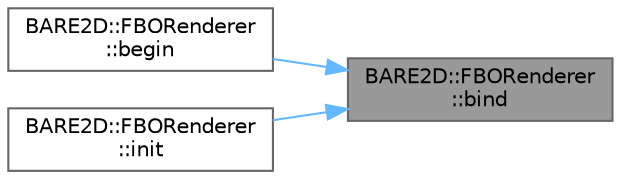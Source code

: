 digraph "BARE2D::FBORenderer::bind"
{
 // INTERACTIVE_SVG=YES
 // LATEX_PDF_SIZE
  bgcolor="transparent";
  edge [fontname=Helvetica,fontsize=10,labelfontname=Helvetica,labelfontsize=10];
  node [fontname=Helvetica,fontsize=10,shape=box,height=0.2,width=0.4];
  rankdir="RL";
  Node1 [label="BARE2D::FBORenderer\l::bind",height=0.2,width=0.4,color="gray40", fillcolor="grey60", style="filled", fontcolor="black",tooltip="Binds the FBO and appropriate texture attachments."];
  Node1 -> Node2 [dir="back",color="steelblue1",style="solid"];
  Node2 [label="BARE2D::FBORenderer\l::begin",height=0.2,width=0.4,color="grey40", fillcolor="white", style="filled",URL="$class_b_a_r_e2_d_1_1_f_b_o_renderer.html#a5e94ee6c2c34dcdcbd65c9b05f3a465a",tooltip="Clears the necessary vectors, etc. to prepare for draw() calls, etc."];
  Node1 -> Node3 [dir="back",color="steelblue1",style="solid"];
  Node3 [label="BARE2D::FBORenderer\l::init",height=0.2,width=0.4,color="grey40", fillcolor="white", style="filled",URL="$class_b_a_r_e2_d_1_1_f_b_o_renderer.html#ac1902310c37a001b0f6d53b7d6066867",tooltip="Initializes all necessary bits of the renderer."];
}
